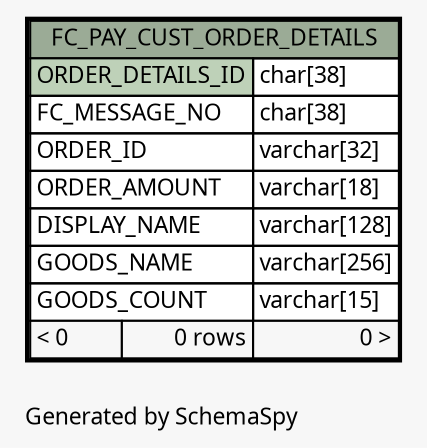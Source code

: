 // dot 2.26.0 on Linux 2.6.32-504.8.1.el6.x86_64
// SchemaSpy rev Unknown
digraph "oneDegreeRelationshipsDiagram" {
  graph [
    rankdir="RL"
    bgcolor="#f7f7f7"
    label="\nGenerated by SchemaSpy"
    labeljust="l"
    nodesep="0.18"
    ranksep="0.46"
    fontname="Microsoft YaHei"
    fontsize="11"
  ];
  node [
    fontname="Microsoft YaHei"
    fontsize="11"
    shape="plaintext"
  ];
  edge [
    arrowsize="0.8"
  ];
  "FC_PAY_CUST_ORDER_DETAILS" [
    label=<
    <TABLE BORDER="2" CELLBORDER="1" CELLSPACING="0" BGCOLOR="#ffffff">
      <TR><TD COLSPAN="3" BGCOLOR="#9bab96" ALIGN="CENTER">FC_PAY_CUST_ORDER_DETAILS</TD></TR>
      <TR><TD PORT="ORDER_DETAILS_ID" COLSPAN="2" BGCOLOR="#bed1b8" ALIGN="LEFT">ORDER_DETAILS_ID</TD><TD PORT="ORDER_DETAILS_ID.type" ALIGN="LEFT">char[38]</TD></TR>
      <TR><TD PORT="FC_MESSAGE_NO" COLSPAN="2" ALIGN="LEFT">FC_MESSAGE_NO</TD><TD PORT="FC_MESSAGE_NO.type" ALIGN="LEFT">char[38]</TD></TR>
      <TR><TD PORT="ORDER_ID" COLSPAN="2" ALIGN="LEFT">ORDER_ID</TD><TD PORT="ORDER_ID.type" ALIGN="LEFT">varchar[32]</TD></TR>
      <TR><TD PORT="ORDER_AMOUNT" COLSPAN="2" ALIGN="LEFT">ORDER_AMOUNT</TD><TD PORT="ORDER_AMOUNT.type" ALIGN="LEFT">varchar[18]</TD></TR>
      <TR><TD PORT="DISPLAY_NAME" COLSPAN="2" ALIGN="LEFT">DISPLAY_NAME</TD><TD PORT="DISPLAY_NAME.type" ALIGN="LEFT">varchar[128]</TD></TR>
      <TR><TD PORT="GOODS_NAME" COLSPAN="2" ALIGN="LEFT">GOODS_NAME</TD><TD PORT="GOODS_NAME.type" ALIGN="LEFT">varchar[256]</TD></TR>
      <TR><TD PORT="GOODS_COUNT" COLSPAN="2" ALIGN="LEFT">GOODS_COUNT</TD><TD PORT="GOODS_COUNT.type" ALIGN="LEFT">varchar[15]</TD></TR>
      <TR><TD ALIGN="LEFT" BGCOLOR="#f7f7f7">&lt; 0</TD><TD ALIGN="RIGHT" BGCOLOR="#f7f7f7">0 rows</TD><TD ALIGN="RIGHT" BGCOLOR="#f7f7f7">0 &gt;</TD></TR>
    </TABLE>>
    URL="FC_PAY_CUST_ORDER_DETAILS.html"
    tooltip="FC_PAY_CUST_ORDER_DETAILS"
  ];
}
